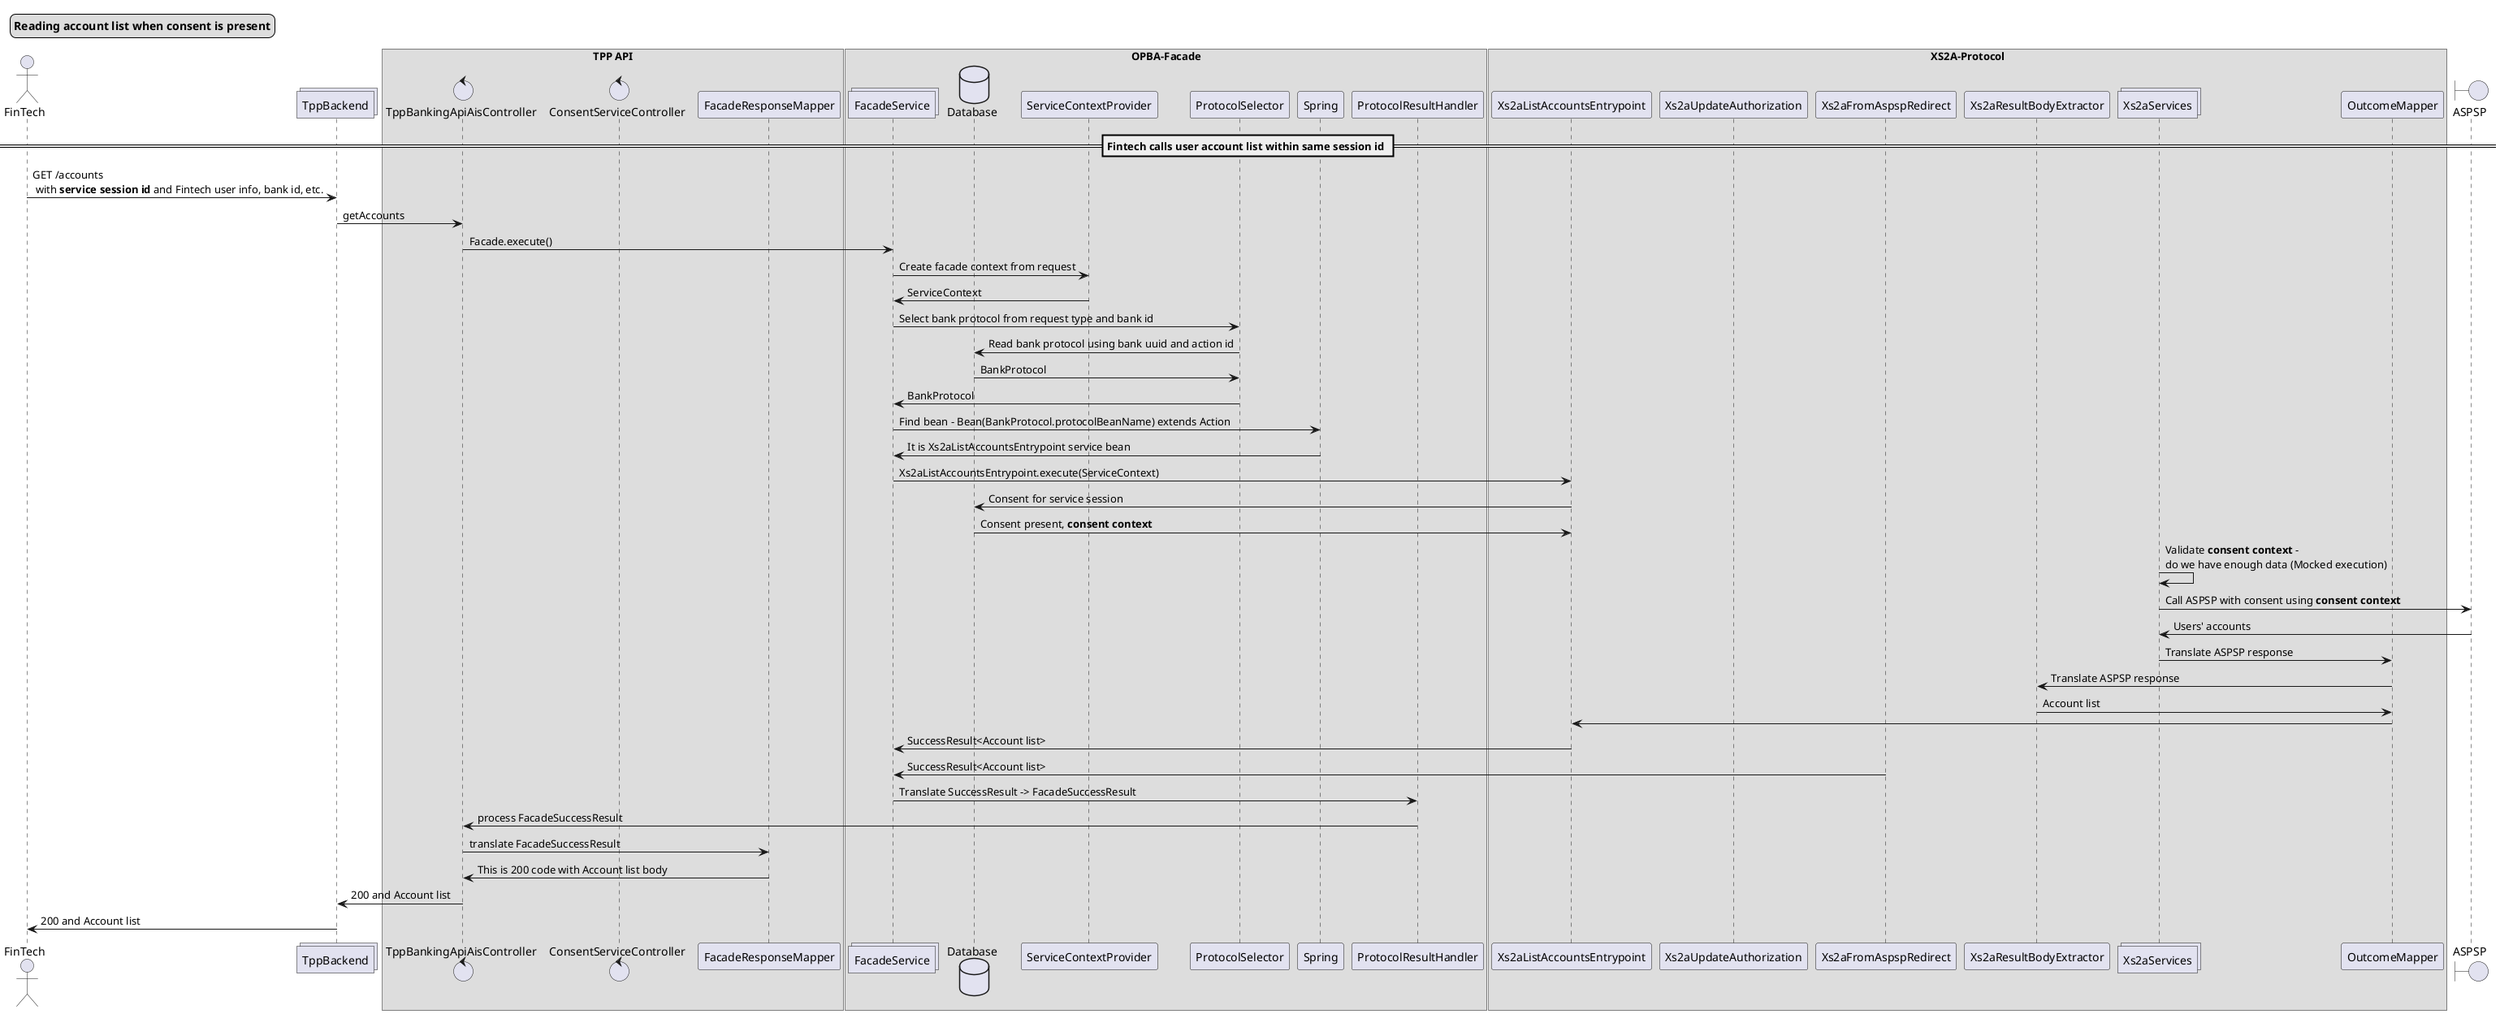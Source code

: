 @startuml
legend top left
  <b>Reading account list when consent is present</b>
endlegend

actor FinTech

collections TppBackend

box "TPP API"
control TppBankingApiAisController
control ConsentServiceController
participant FacadeResponseMapper
endbox

box "OPBA-Facade"
collections FacadeService
database Database
participant ServiceContextProvider
participant ProtocolSelector
participant Spring
participant ProtocolResultHandler
endbox

box "XS2A-Protocol"
participant Xs2aListAccountsEntrypoint
participant Xs2aUpdateAuthorization
participant Xs2aFromAspspRedirect
participant Xs2aResultBodyExtractor
collections Xs2aServices
participant OutcomeMapper
endbox

boundary ASPSP

== Fintech calls user account list within same session id ==

FinTech -> TppBackend : GET /accounts\n with <b>service session id</b> and Fintech user info, bank id, etc.
TppBackend -> TppBankingApiAisController : getAccounts
TppBankingApiAisController -> FacadeService : Facade.execute()
FacadeService -> ServiceContextProvider : Create facade context from request
FacadeService <- ServiceContextProvider : ServiceContext
FacadeService -> ProtocolSelector : Select bank protocol from request type and bank id
ProtocolSelector -> Database : Read bank protocol using bank uuid and action id
Database -> ProtocolSelector : BankProtocol
ProtocolSelector -> FacadeService : BankProtocol
FacadeService -> Spring : Find bean - Bean(BankProtocol.protocolBeanName) extends Action
FacadeService <- Spring : It is Xs2aListAccountsEntrypoint service bean
FacadeService -> Xs2aListAccountsEntrypoint : Xs2aListAccountsEntrypoint.execute(ServiceContext)
Xs2aListAccountsEntrypoint -> Database : Consent for service session
Xs2aListAccountsEntrypoint <- Database : Consent present, <b>consent context</b>
Xs2aServices -> Xs2aServices : Validate <b>consent context</b> -\ndo we have enough data (Mocked execution)
Xs2aServices -> ASPSP : Call ASPSP with consent using <b>consent context</b>
ASPSP -> Xs2aServices : Users' accounts
Xs2aServices -> OutcomeMapper : Translate ASPSP response
OutcomeMapper -> Xs2aResultBodyExtractor : Translate ASPSP response
Xs2aResultBodyExtractor -> OutcomeMapper : Account list
OutcomeMapper -> Xs2aListAccountsEntrypoint
Xs2aListAccountsEntrypoint -> FacadeService : SuccessResult<Account list>
Xs2aFromAspspRedirect -> FacadeService : SuccessResult<Account list>
FacadeService -> ProtocolResultHandler : Translate SuccessResult -> FacadeSuccessResult
ProtocolResultHandler -> TppBankingApiAisController : process FacadeSuccessResult
TppBankingApiAisController -> FacadeResponseMapper : translate FacadeSuccessResult
FacadeResponseMapper -> TppBankingApiAisController : This is 200 code with Account list body
TppBankingApiAisController -> TppBackend : 200 and Account list
TppBackend -> FinTech : 200 and Account list
@enduml
